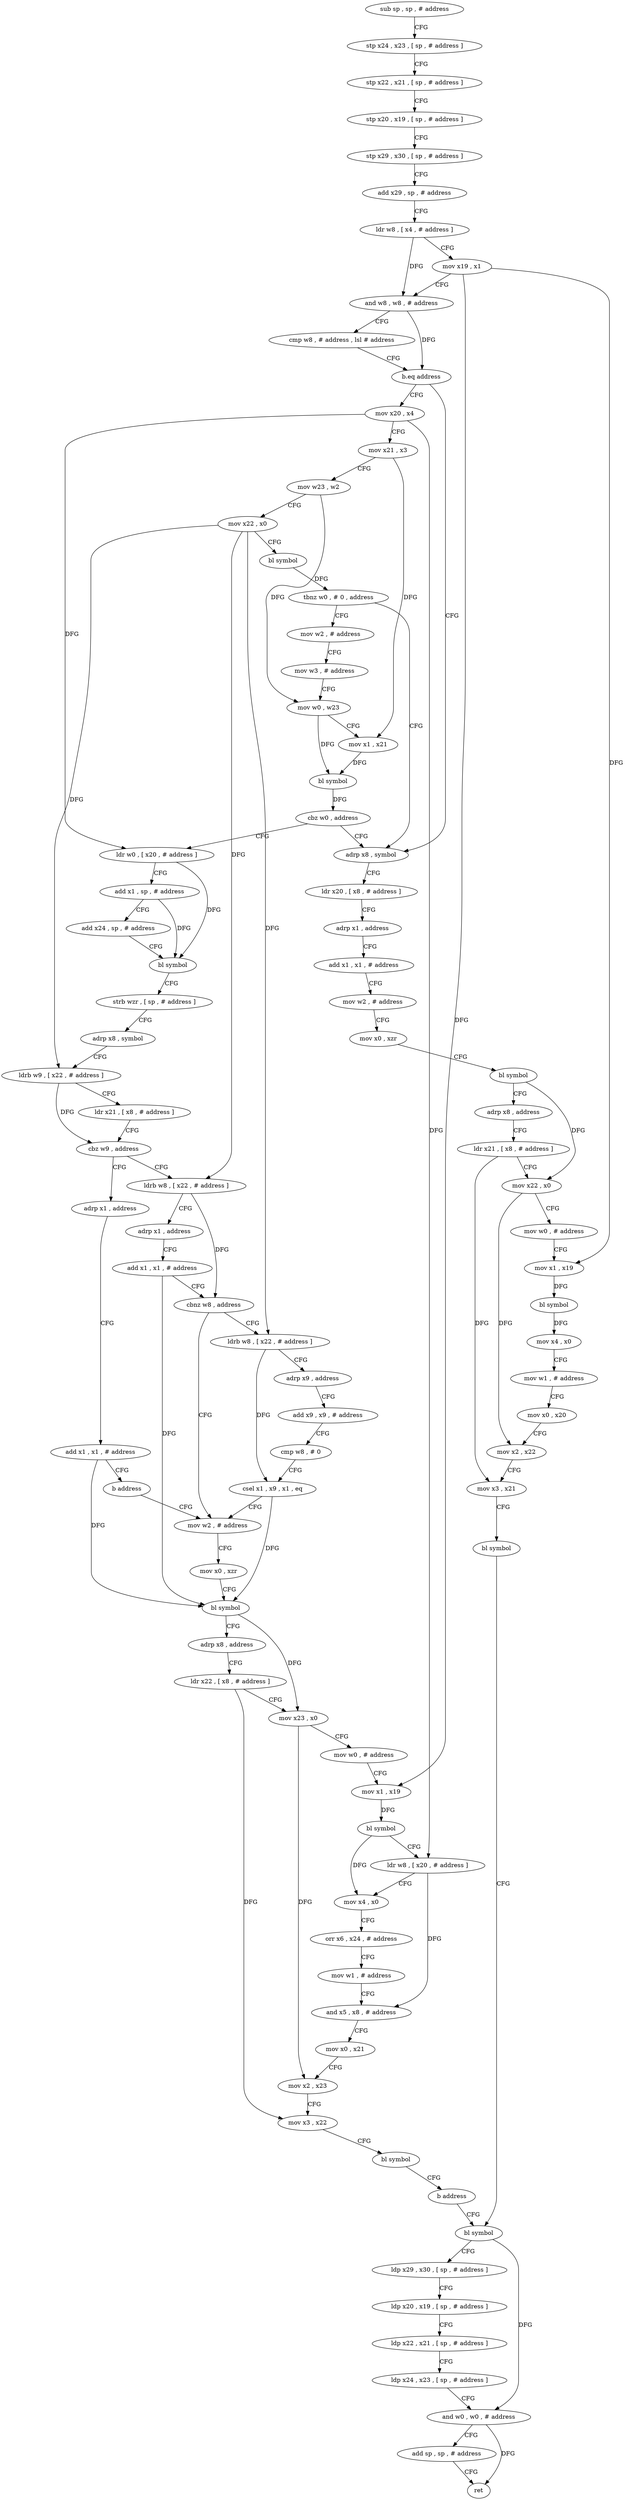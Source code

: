 digraph "func" {
"4226024" [label = "sub sp , sp , # address" ]
"4226028" [label = "stp x24 , x23 , [ sp , # address ]" ]
"4226032" [label = "stp x22 , x21 , [ sp , # address ]" ]
"4226036" [label = "stp x20 , x19 , [ sp , # address ]" ]
"4226040" [label = "stp x29 , x30 , [ sp , # address ]" ]
"4226044" [label = "add x29 , sp , # address" ]
"4226048" [label = "ldr w8 , [ x4 , # address ]" ]
"4226052" [label = "mov x19 , x1" ]
"4226056" [label = "and w8 , w8 , # address" ]
"4226060" [label = "cmp w8 , # address , lsl # address" ]
"4226064" [label = "b.eq address" ]
"4226164" [label = "adrp x8 , symbol" ]
"4226068" [label = "mov x20 , x4" ]
"4226168" [label = "ldr x20 , [ x8 , # address ]" ]
"4226172" [label = "adrp x1 , address" ]
"4226176" [label = "add x1 , x1 , # address" ]
"4226180" [label = "mov w2 , # address" ]
"4226184" [label = "mov x0 , xzr" ]
"4226188" [label = "bl symbol" ]
"4226192" [label = "adrp x8 , address" ]
"4226196" [label = "ldr x21 , [ x8 , # address ]" ]
"4226200" [label = "mov x22 , x0" ]
"4226204" [label = "mov w0 , # address" ]
"4226208" [label = "mov x1 , x19" ]
"4226212" [label = "bl symbol" ]
"4226216" [label = "mov x4 , x0" ]
"4226220" [label = "mov w1 , # address" ]
"4226224" [label = "mov x0 , x20" ]
"4226228" [label = "mov x2 , x22" ]
"4226232" [label = "mov x3 , x21" ]
"4226236" [label = "bl symbol" ]
"4226240" [label = "bl symbol" ]
"4226072" [label = "mov x21 , x3" ]
"4226076" [label = "mov w23 , w2" ]
"4226080" [label = "mov x22 , x0" ]
"4226084" [label = "bl symbol" ]
"4226088" [label = "tbnz w0 , # 0 , address" ]
"4226092" [label = "mov w2 , # address" ]
"4226096" [label = "mov w3 , # address" ]
"4226100" [label = "mov w0 , w23" ]
"4226104" [label = "mov x1 , x21" ]
"4226108" [label = "bl symbol" ]
"4226112" [label = "cbz w0 , address" ]
"4226116" [label = "ldr w0 , [ x20 , # address ]" ]
"4226120" [label = "add x1 , sp , # address" ]
"4226124" [label = "add x24 , sp , # address" ]
"4226128" [label = "bl symbol" ]
"4226132" [label = "strb wzr , [ sp , # address ]" ]
"4226136" [label = "adrp x8 , symbol" ]
"4226140" [label = "ldrb w9 , [ x22 , # address ]" ]
"4226144" [label = "ldr x21 , [ x8 , # address ]" ]
"4226148" [label = "cbz w9 , address" ]
"4226272" [label = "ldrb w8 , [ x22 , # address ]" ]
"4226152" [label = "adrp x1 , address" ]
"4226276" [label = "adrp x1 , address" ]
"4226280" [label = "add x1 , x1 , # address" ]
"4226284" [label = "cbnz w8 , address" ]
"4226308" [label = "mov w2 , # address" ]
"4226288" [label = "ldrb w8 , [ x22 , # address ]" ]
"4226156" [label = "add x1 , x1 , # address" ]
"4226160" [label = "b address" ]
"4226312" [label = "mov x0 , xzr" ]
"4226316" [label = "bl symbol" ]
"4226320" [label = "adrp x8 , address" ]
"4226324" [label = "ldr x22 , [ x8 , # address ]" ]
"4226328" [label = "mov x23 , x0" ]
"4226332" [label = "mov w0 , # address" ]
"4226336" [label = "mov x1 , x19" ]
"4226340" [label = "bl symbol" ]
"4226344" [label = "ldr w8 , [ x20 , # address ]" ]
"4226348" [label = "mov x4 , x0" ]
"4226352" [label = "orr x6 , x24 , # address" ]
"4226356" [label = "mov w1 , # address" ]
"4226360" [label = "and x5 , x8 , # address" ]
"4226364" [label = "mov x0 , x21" ]
"4226368" [label = "mov x2 , x23" ]
"4226372" [label = "mov x3 , x22" ]
"4226376" [label = "bl symbol" ]
"4226380" [label = "b address" ]
"4226292" [label = "adrp x9 , address" ]
"4226296" [label = "add x9 , x9 , # address" ]
"4226300" [label = "cmp w8 , # 0" ]
"4226304" [label = "csel x1 , x9 , x1 , eq" ]
"4226244" [label = "ldp x29 , x30 , [ sp , # address ]" ]
"4226248" [label = "ldp x20 , x19 , [ sp , # address ]" ]
"4226252" [label = "ldp x22 , x21 , [ sp , # address ]" ]
"4226256" [label = "ldp x24 , x23 , [ sp , # address ]" ]
"4226260" [label = "and w0 , w0 , # address" ]
"4226264" [label = "add sp , sp , # address" ]
"4226268" [label = "ret" ]
"4226024" -> "4226028" [ label = "CFG" ]
"4226028" -> "4226032" [ label = "CFG" ]
"4226032" -> "4226036" [ label = "CFG" ]
"4226036" -> "4226040" [ label = "CFG" ]
"4226040" -> "4226044" [ label = "CFG" ]
"4226044" -> "4226048" [ label = "CFG" ]
"4226048" -> "4226052" [ label = "CFG" ]
"4226048" -> "4226056" [ label = "DFG" ]
"4226052" -> "4226056" [ label = "CFG" ]
"4226052" -> "4226208" [ label = "DFG" ]
"4226052" -> "4226336" [ label = "DFG" ]
"4226056" -> "4226060" [ label = "CFG" ]
"4226056" -> "4226064" [ label = "DFG" ]
"4226060" -> "4226064" [ label = "CFG" ]
"4226064" -> "4226164" [ label = "CFG" ]
"4226064" -> "4226068" [ label = "CFG" ]
"4226164" -> "4226168" [ label = "CFG" ]
"4226068" -> "4226072" [ label = "CFG" ]
"4226068" -> "4226116" [ label = "DFG" ]
"4226068" -> "4226344" [ label = "DFG" ]
"4226168" -> "4226172" [ label = "CFG" ]
"4226172" -> "4226176" [ label = "CFG" ]
"4226176" -> "4226180" [ label = "CFG" ]
"4226180" -> "4226184" [ label = "CFG" ]
"4226184" -> "4226188" [ label = "CFG" ]
"4226188" -> "4226192" [ label = "CFG" ]
"4226188" -> "4226200" [ label = "DFG" ]
"4226192" -> "4226196" [ label = "CFG" ]
"4226196" -> "4226200" [ label = "CFG" ]
"4226196" -> "4226232" [ label = "DFG" ]
"4226200" -> "4226204" [ label = "CFG" ]
"4226200" -> "4226228" [ label = "DFG" ]
"4226204" -> "4226208" [ label = "CFG" ]
"4226208" -> "4226212" [ label = "DFG" ]
"4226212" -> "4226216" [ label = "DFG" ]
"4226216" -> "4226220" [ label = "CFG" ]
"4226220" -> "4226224" [ label = "CFG" ]
"4226224" -> "4226228" [ label = "CFG" ]
"4226228" -> "4226232" [ label = "CFG" ]
"4226232" -> "4226236" [ label = "CFG" ]
"4226236" -> "4226240" [ label = "CFG" ]
"4226240" -> "4226244" [ label = "CFG" ]
"4226240" -> "4226260" [ label = "DFG" ]
"4226072" -> "4226076" [ label = "CFG" ]
"4226072" -> "4226104" [ label = "DFG" ]
"4226076" -> "4226080" [ label = "CFG" ]
"4226076" -> "4226100" [ label = "DFG" ]
"4226080" -> "4226084" [ label = "CFG" ]
"4226080" -> "4226140" [ label = "DFG" ]
"4226080" -> "4226272" [ label = "DFG" ]
"4226080" -> "4226288" [ label = "DFG" ]
"4226084" -> "4226088" [ label = "DFG" ]
"4226088" -> "4226164" [ label = "CFG" ]
"4226088" -> "4226092" [ label = "CFG" ]
"4226092" -> "4226096" [ label = "CFG" ]
"4226096" -> "4226100" [ label = "CFG" ]
"4226100" -> "4226104" [ label = "CFG" ]
"4226100" -> "4226108" [ label = "DFG" ]
"4226104" -> "4226108" [ label = "DFG" ]
"4226108" -> "4226112" [ label = "DFG" ]
"4226112" -> "4226164" [ label = "CFG" ]
"4226112" -> "4226116" [ label = "CFG" ]
"4226116" -> "4226120" [ label = "CFG" ]
"4226116" -> "4226128" [ label = "DFG" ]
"4226120" -> "4226124" [ label = "CFG" ]
"4226120" -> "4226128" [ label = "DFG" ]
"4226124" -> "4226128" [ label = "CFG" ]
"4226128" -> "4226132" [ label = "CFG" ]
"4226132" -> "4226136" [ label = "CFG" ]
"4226136" -> "4226140" [ label = "CFG" ]
"4226140" -> "4226144" [ label = "CFG" ]
"4226140" -> "4226148" [ label = "DFG" ]
"4226144" -> "4226148" [ label = "CFG" ]
"4226148" -> "4226272" [ label = "CFG" ]
"4226148" -> "4226152" [ label = "CFG" ]
"4226272" -> "4226276" [ label = "CFG" ]
"4226272" -> "4226284" [ label = "DFG" ]
"4226152" -> "4226156" [ label = "CFG" ]
"4226276" -> "4226280" [ label = "CFG" ]
"4226280" -> "4226284" [ label = "CFG" ]
"4226280" -> "4226316" [ label = "DFG" ]
"4226284" -> "4226308" [ label = "CFG" ]
"4226284" -> "4226288" [ label = "CFG" ]
"4226308" -> "4226312" [ label = "CFG" ]
"4226288" -> "4226292" [ label = "CFG" ]
"4226288" -> "4226304" [ label = "DFG" ]
"4226156" -> "4226160" [ label = "CFG" ]
"4226156" -> "4226316" [ label = "DFG" ]
"4226160" -> "4226308" [ label = "CFG" ]
"4226312" -> "4226316" [ label = "CFG" ]
"4226316" -> "4226320" [ label = "CFG" ]
"4226316" -> "4226328" [ label = "DFG" ]
"4226320" -> "4226324" [ label = "CFG" ]
"4226324" -> "4226328" [ label = "CFG" ]
"4226324" -> "4226372" [ label = "DFG" ]
"4226328" -> "4226332" [ label = "CFG" ]
"4226328" -> "4226368" [ label = "DFG" ]
"4226332" -> "4226336" [ label = "CFG" ]
"4226336" -> "4226340" [ label = "DFG" ]
"4226340" -> "4226344" [ label = "CFG" ]
"4226340" -> "4226348" [ label = "DFG" ]
"4226344" -> "4226348" [ label = "CFG" ]
"4226344" -> "4226360" [ label = "DFG" ]
"4226348" -> "4226352" [ label = "CFG" ]
"4226352" -> "4226356" [ label = "CFG" ]
"4226356" -> "4226360" [ label = "CFG" ]
"4226360" -> "4226364" [ label = "CFG" ]
"4226364" -> "4226368" [ label = "CFG" ]
"4226368" -> "4226372" [ label = "CFG" ]
"4226372" -> "4226376" [ label = "CFG" ]
"4226376" -> "4226380" [ label = "CFG" ]
"4226380" -> "4226240" [ label = "CFG" ]
"4226292" -> "4226296" [ label = "CFG" ]
"4226296" -> "4226300" [ label = "CFG" ]
"4226300" -> "4226304" [ label = "CFG" ]
"4226304" -> "4226308" [ label = "CFG" ]
"4226304" -> "4226316" [ label = "DFG" ]
"4226244" -> "4226248" [ label = "CFG" ]
"4226248" -> "4226252" [ label = "CFG" ]
"4226252" -> "4226256" [ label = "CFG" ]
"4226256" -> "4226260" [ label = "CFG" ]
"4226260" -> "4226264" [ label = "CFG" ]
"4226260" -> "4226268" [ label = "DFG" ]
"4226264" -> "4226268" [ label = "CFG" ]
}
